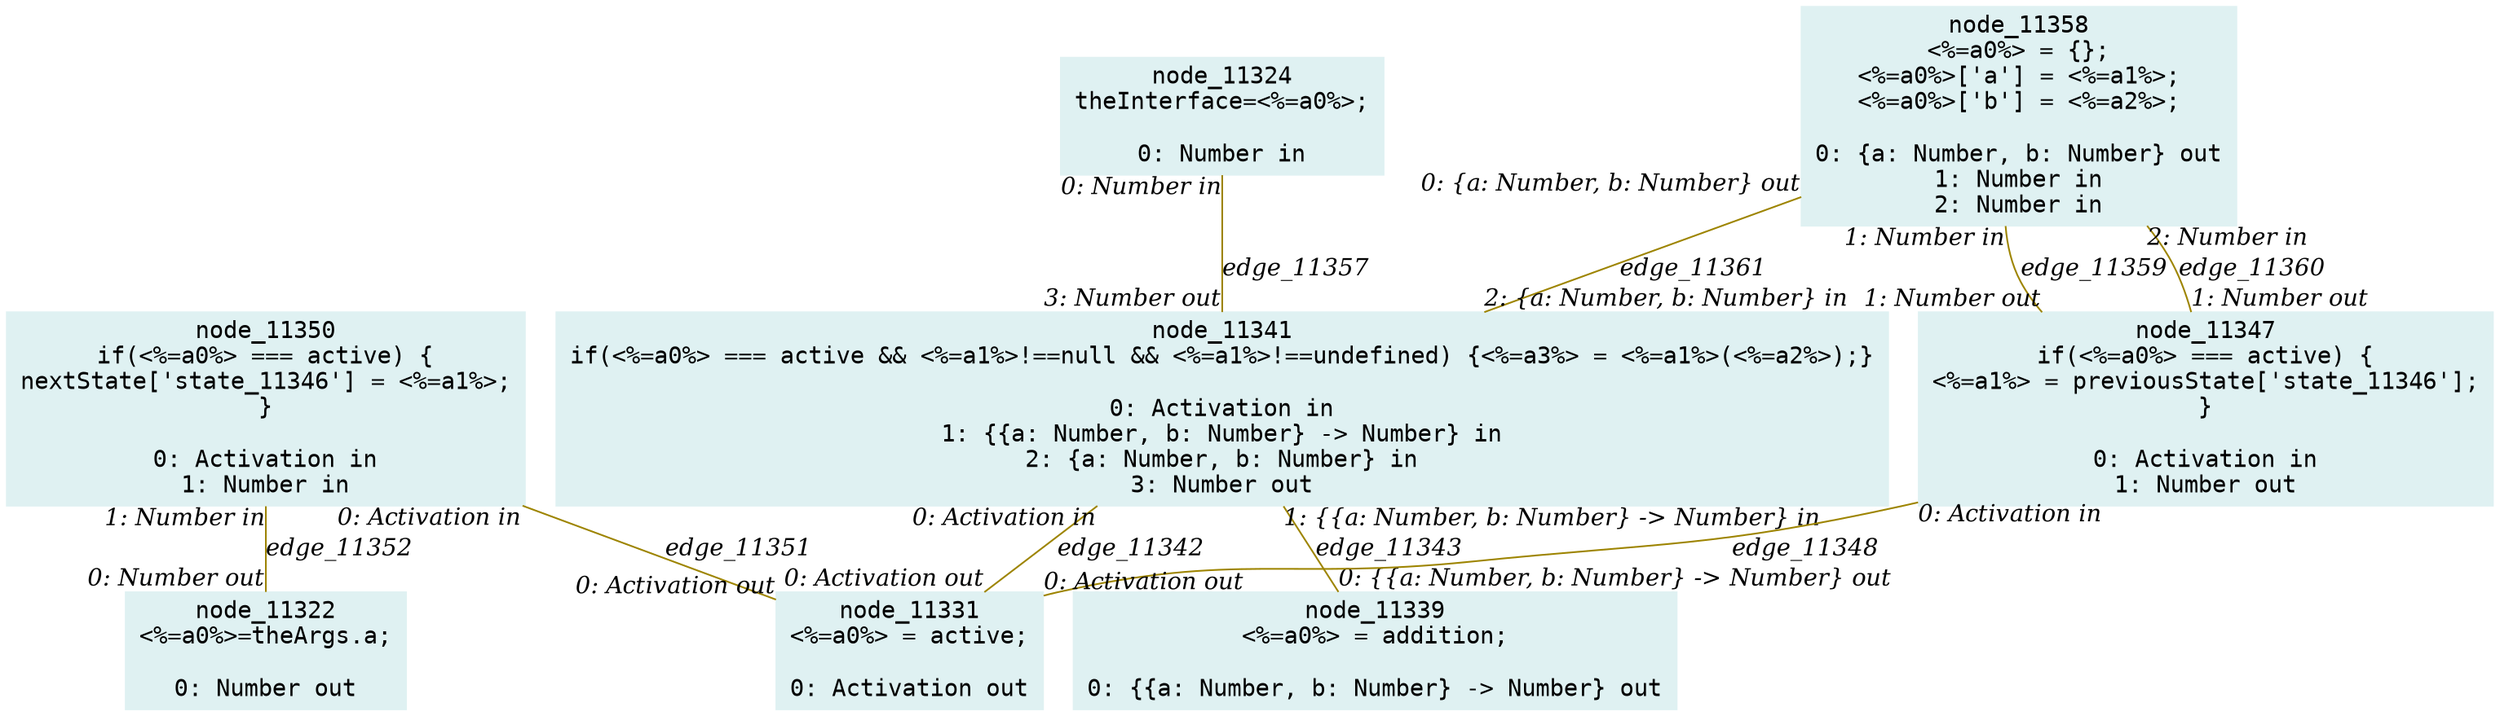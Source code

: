 digraph g{node_11322 [shape="box", style="filled", color="#dff1f2", fontname="Courier", label="node_11322
<%=a0%>=theArgs.a;

0: Number out" ]
node_11324 [shape="box", style="filled", color="#dff1f2", fontname="Courier", label="node_11324
theInterface=<%=a0%>;

0: Number in" ]
node_11331 [shape="box", style="filled", color="#dff1f2", fontname="Courier", label="node_11331
<%=a0%> = active;

0: Activation out" ]
node_11339 [shape="box", style="filled", color="#dff1f2", fontname="Courier", label="node_11339
<%=a0%> = addition;

0: {{a: Number, b: Number} -> Number} out" ]
node_11341 [shape="box", style="filled", color="#dff1f2", fontname="Courier", label="node_11341
if(<%=a0%> === active && <%=a1%>!==null && <%=a1%>!==undefined) {<%=a3%> = <%=a1%>(<%=a2%>);}

0: Activation in
1: {{a: Number, b: Number} -> Number} in
2: {a: Number, b: Number} in
3: Number out" ]
node_11347 [shape="box", style="filled", color="#dff1f2", fontname="Courier", label="node_11347
if(<%=a0%> === active) {
<%=a1%> = previousState['state_11346'];
}

0: Activation in
1: Number out" ]
node_11350 [shape="box", style="filled", color="#dff1f2", fontname="Courier", label="node_11350
if(<%=a0%> === active) {
nextState['state_11346'] = <%=a1%>;
}

0: Activation in
1: Number in" ]
node_11358 [shape="box", style="filled", color="#dff1f2", fontname="Courier", label="node_11358
<%=a0%> = {};
<%=a0%>['a'] = <%=a1%>;
<%=a0%>['b'] = <%=a2%>;

0: {a: Number, b: Number} out
1: Number in
2: Number in" ]
node_11341 -> node_11331 [dir=none, arrowHead=none, fontname="Times-Italic", arrowsize=1, color="#9d8400", label="edge_11342",  headlabel="0: Activation out", taillabel="0: Activation in" ]
node_11341 -> node_11339 [dir=none, arrowHead=none, fontname="Times-Italic", arrowsize=1, color="#9d8400", label="edge_11343",  headlabel="0: {{a: Number, b: Number} -> Number} out", taillabel="1: {{a: Number, b: Number} -> Number} in" ]
node_11347 -> node_11331 [dir=none, arrowHead=none, fontname="Times-Italic", arrowsize=1, color="#9d8400", label="edge_11348",  headlabel="0: Activation out", taillabel="0: Activation in" ]
node_11350 -> node_11331 [dir=none, arrowHead=none, fontname="Times-Italic", arrowsize=1, color="#9d8400", label="edge_11351",  headlabel="0: Activation out", taillabel="0: Activation in" ]
node_11350 -> node_11322 [dir=none, arrowHead=none, fontname="Times-Italic", arrowsize=1, color="#9d8400", label="edge_11352",  headlabel="0: Number out", taillabel="1: Number in" ]
node_11324 -> node_11341 [dir=none, arrowHead=none, fontname="Times-Italic", arrowsize=1, color="#9d8400", label="edge_11357",  headlabel="3: Number out", taillabel="0: Number in" ]
node_11358 -> node_11347 [dir=none, arrowHead=none, fontname="Times-Italic", arrowsize=1, color="#9d8400", label="edge_11359",  headlabel="1: Number out", taillabel="1: Number in" ]
node_11358 -> node_11347 [dir=none, arrowHead=none, fontname="Times-Italic", arrowsize=1, color="#9d8400", label="edge_11360",  headlabel="1: Number out", taillabel="2: Number in" ]
node_11358 -> node_11341 [dir=none, arrowHead=none, fontname="Times-Italic", arrowsize=1, color="#9d8400", label="edge_11361",  headlabel="2: {a: Number, b: Number} in", taillabel="0: {a: Number, b: Number} out" ]
}